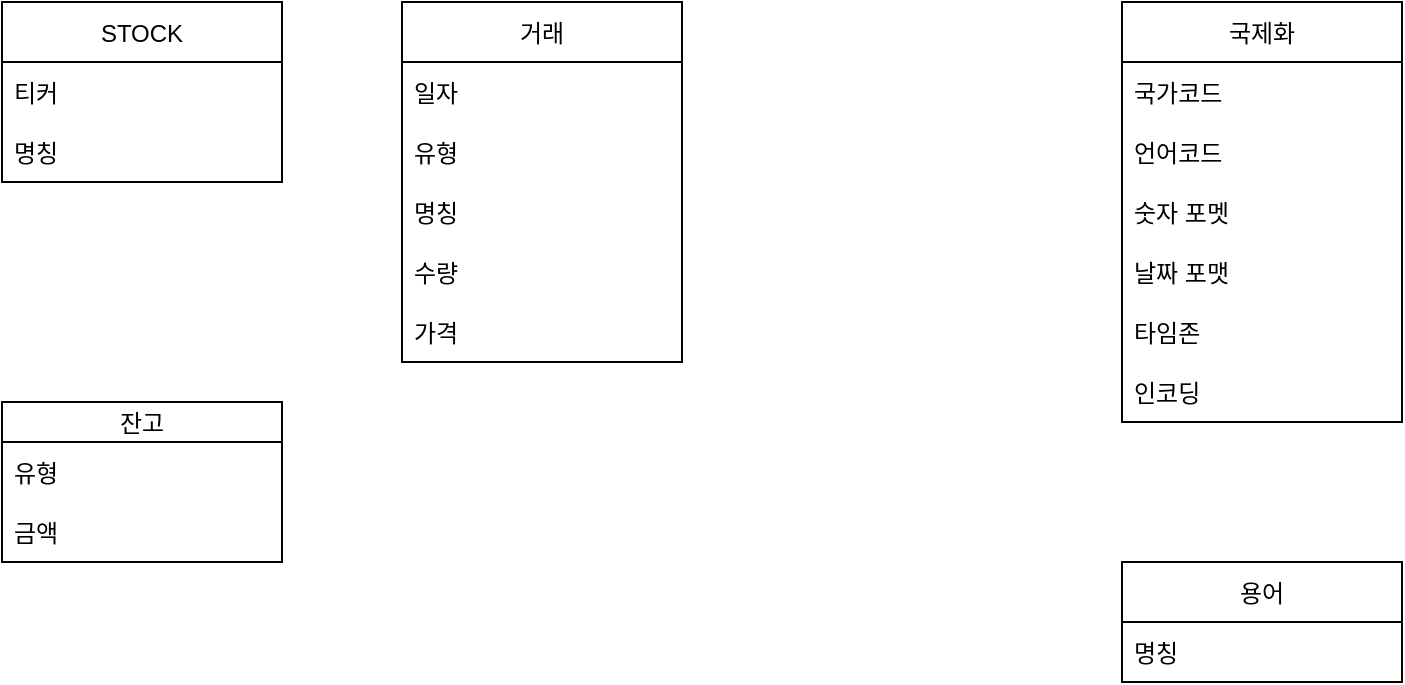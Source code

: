<mxfile version="17.4.6" type="github">
  <diagram id="R2lEEEUBdFMjLlhIrx00" name="Page-1">
    <mxGraphModel dx="1234" dy="769" grid="1" gridSize="10" guides="1" tooltips="1" connect="1" arrows="1" fold="1" page="1" pageScale="1" pageWidth="850" pageHeight="1100" math="0" shadow="0" extFonts="Permanent Marker^https://fonts.googleapis.com/css?family=Permanent+Marker">
      <root>
        <mxCell id="0" />
        <mxCell id="1" parent="0" />
        <mxCell id="q58d4zpHyVCfkf6ACC4x-1" value="STOCK" style="swimlane;fontStyle=0;childLayout=stackLayout;horizontal=1;startSize=30;horizontalStack=0;resizeParent=1;resizeParentMax=0;resizeLast=0;collapsible=1;marginBottom=0;" parent="1" vertex="1">
          <mxGeometry x="80" y="80" width="140" height="90" as="geometry" />
        </mxCell>
        <mxCell id="q58d4zpHyVCfkf6ACC4x-2" value="티커" style="text;strokeColor=none;fillColor=none;align=left;verticalAlign=middle;spacingLeft=4;spacingRight=4;overflow=hidden;points=[[0,0.5],[1,0.5]];portConstraint=eastwest;rotatable=0;" parent="q58d4zpHyVCfkf6ACC4x-1" vertex="1">
          <mxGeometry y="30" width="140" height="30" as="geometry" />
        </mxCell>
        <mxCell id="q58d4zpHyVCfkf6ACC4x-3" value="명칭" style="text;strokeColor=none;fillColor=none;align=left;verticalAlign=middle;spacingLeft=4;spacingRight=4;overflow=hidden;points=[[0,0.5],[1,0.5]];portConstraint=eastwest;rotatable=0;" parent="q58d4zpHyVCfkf6ACC4x-1" vertex="1">
          <mxGeometry y="60" width="140" height="30" as="geometry" />
        </mxCell>
        <mxCell id="q58d4zpHyVCfkf6ACC4x-4" value="거래" style="swimlane;fontStyle=0;childLayout=stackLayout;horizontal=1;startSize=30;horizontalStack=0;resizeParent=1;resizeParentMax=0;resizeLast=0;collapsible=1;marginBottom=0;" parent="1" vertex="1">
          <mxGeometry x="280" y="80" width="140" height="180" as="geometry" />
        </mxCell>
        <mxCell id="q58d4zpHyVCfkf6ACC4x-5" value="일자" style="text;strokeColor=none;fillColor=none;align=left;verticalAlign=middle;spacingLeft=4;spacingRight=4;overflow=hidden;points=[[0,0.5],[1,0.5]];portConstraint=eastwest;rotatable=0;" parent="q58d4zpHyVCfkf6ACC4x-4" vertex="1">
          <mxGeometry y="30" width="140" height="30" as="geometry" />
        </mxCell>
        <mxCell id="q58d4zpHyVCfkf6ACC4x-6" value="유형" style="text;strokeColor=none;fillColor=none;align=left;verticalAlign=middle;spacingLeft=4;spacingRight=4;overflow=hidden;points=[[0,0.5],[1,0.5]];portConstraint=eastwest;rotatable=0;" parent="q58d4zpHyVCfkf6ACC4x-4" vertex="1">
          <mxGeometry y="60" width="140" height="30" as="geometry" />
        </mxCell>
        <mxCell id="q58d4zpHyVCfkf6ACC4x-7" value="명칭" style="text;strokeColor=none;fillColor=none;align=left;verticalAlign=middle;spacingLeft=4;spacingRight=4;overflow=hidden;points=[[0,0.5],[1,0.5]];portConstraint=eastwest;rotatable=0;" parent="q58d4zpHyVCfkf6ACC4x-4" vertex="1">
          <mxGeometry y="90" width="140" height="30" as="geometry" />
        </mxCell>
        <mxCell id="q58d4zpHyVCfkf6ACC4x-8" value="수량" style="text;strokeColor=none;fillColor=none;align=left;verticalAlign=middle;spacingLeft=4;spacingRight=4;overflow=hidden;points=[[0,0.5],[1,0.5]];portConstraint=eastwest;rotatable=0;" parent="q58d4zpHyVCfkf6ACC4x-4" vertex="1">
          <mxGeometry y="120" width="140" height="30" as="geometry" />
        </mxCell>
        <mxCell id="q58d4zpHyVCfkf6ACC4x-9" value="가격" style="text;strokeColor=none;fillColor=none;align=left;verticalAlign=middle;spacingLeft=4;spacingRight=4;overflow=hidden;points=[[0,0.5],[1,0.5]];portConstraint=eastwest;rotatable=0;" parent="q58d4zpHyVCfkf6ACC4x-4" vertex="1">
          <mxGeometry y="150" width="140" height="30" as="geometry" />
        </mxCell>
        <mxCell id="q58d4zpHyVCfkf6ACC4x-10" value="잔고" style="swimlane;fontStyle=0;childLayout=stackLayout;horizontal=1;startSize=20;horizontalStack=0;resizeParent=1;resizeParentMax=0;resizeLast=0;collapsible=1;marginBottom=0;" parent="1" vertex="1">
          <mxGeometry x="80" y="280" width="140" height="80" as="geometry" />
        </mxCell>
        <mxCell id="q58d4zpHyVCfkf6ACC4x-11" value="유형" style="text;strokeColor=none;fillColor=none;align=left;verticalAlign=middle;spacingLeft=4;spacingRight=4;overflow=hidden;points=[[0,0.5],[1,0.5]];portConstraint=eastwest;rotatable=0;" parent="q58d4zpHyVCfkf6ACC4x-10" vertex="1">
          <mxGeometry y="20" width="140" height="30" as="geometry" />
        </mxCell>
        <mxCell id="q58d4zpHyVCfkf6ACC4x-12" value="금액" style="text;strokeColor=none;fillColor=none;align=left;verticalAlign=middle;spacingLeft=4;spacingRight=4;overflow=hidden;points=[[0,0.5],[1,0.5]];portConstraint=eastwest;rotatable=0;" parent="q58d4zpHyVCfkf6ACC4x-10" vertex="1">
          <mxGeometry y="50" width="140" height="30" as="geometry" />
        </mxCell>
        <mxCell id="q58d4zpHyVCfkf6ACC4x-13" value="용어" style="swimlane;fontStyle=0;childLayout=stackLayout;horizontal=1;startSize=30;horizontalStack=0;resizeParent=1;resizeParentMax=0;resizeLast=0;collapsible=1;marginBottom=0;" parent="1" vertex="1">
          <mxGeometry x="640" y="360" width="140" height="60" as="geometry" />
        </mxCell>
        <mxCell id="q58d4zpHyVCfkf6ACC4x-14" value="명칭" style="text;strokeColor=none;fillColor=none;align=left;verticalAlign=middle;spacingLeft=4;spacingRight=4;overflow=hidden;points=[[0,0.5],[1,0.5]];portConstraint=eastwest;rotatable=0;" parent="q58d4zpHyVCfkf6ACC4x-13" vertex="1">
          <mxGeometry y="30" width="140" height="30" as="geometry" />
        </mxCell>
        <mxCell id="q58d4zpHyVCfkf6ACC4x-15" value="국제화" style="swimlane;fontStyle=0;childLayout=stackLayout;horizontal=1;startSize=30;horizontalStack=0;resizeParent=1;resizeParentMax=0;resizeLast=0;collapsible=1;marginBottom=0;" parent="1" vertex="1">
          <mxGeometry x="640" y="80" width="140" height="210" as="geometry" />
        </mxCell>
        <mxCell id="q58d4zpHyVCfkf6ACC4x-16" value="국가코드" style="text;strokeColor=none;fillColor=none;align=left;verticalAlign=middle;spacingLeft=4;spacingRight=4;overflow=hidden;points=[[0,0.5],[1,0.5]];portConstraint=eastwest;rotatable=0;" parent="q58d4zpHyVCfkf6ACC4x-15" vertex="1">
          <mxGeometry y="30" width="140" height="30" as="geometry" />
        </mxCell>
        <mxCell id="q58d4zpHyVCfkf6ACC4x-17" value="언어코드" style="text;strokeColor=none;fillColor=none;align=left;verticalAlign=middle;spacingLeft=4;spacingRight=4;overflow=hidden;points=[[0,0.5],[1,0.5]];portConstraint=eastwest;rotatable=0;" parent="q58d4zpHyVCfkf6ACC4x-15" vertex="1">
          <mxGeometry y="60" width="140" height="30" as="geometry" />
        </mxCell>
        <mxCell id="q58d4zpHyVCfkf6ACC4x-18" value="숫자 포멧" style="text;strokeColor=none;fillColor=none;align=left;verticalAlign=middle;spacingLeft=4;spacingRight=4;overflow=hidden;points=[[0,0.5],[1,0.5]];portConstraint=eastwest;rotatable=0;" parent="q58d4zpHyVCfkf6ACC4x-15" vertex="1">
          <mxGeometry y="90" width="140" height="30" as="geometry" />
        </mxCell>
        <mxCell id="q58d4zpHyVCfkf6ACC4x-19" value="날짜 포맷" style="text;strokeColor=none;fillColor=none;align=left;verticalAlign=middle;spacingLeft=4;spacingRight=4;overflow=hidden;points=[[0,0.5],[1,0.5]];portConstraint=eastwest;rotatable=0;" parent="q58d4zpHyVCfkf6ACC4x-15" vertex="1">
          <mxGeometry y="120" width="140" height="30" as="geometry" />
        </mxCell>
        <mxCell id="q58d4zpHyVCfkf6ACC4x-20" value="타임존" style="text;strokeColor=none;fillColor=none;align=left;verticalAlign=middle;spacingLeft=4;spacingRight=4;overflow=hidden;points=[[0,0.5],[1,0.5]];portConstraint=eastwest;rotatable=0;" parent="q58d4zpHyVCfkf6ACC4x-15" vertex="1">
          <mxGeometry y="150" width="140" height="30" as="geometry" />
        </mxCell>
        <mxCell id="tuIwmWG-XVkzdGrEm-aT-1" value="인코딩" style="text;strokeColor=none;fillColor=none;align=left;verticalAlign=middle;spacingLeft=4;spacingRight=4;overflow=hidden;points=[[0,0.5],[1,0.5]];portConstraint=eastwest;rotatable=0;" vertex="1" parent="q58d4zpHyVCfkf6ACC4x-15">
          <mxGeometry y="180" width="140" height="30" as="geometry" />
        </mxCell>
      </root>
    </mxGraphModel>
  </diagram>
</mxfile>

